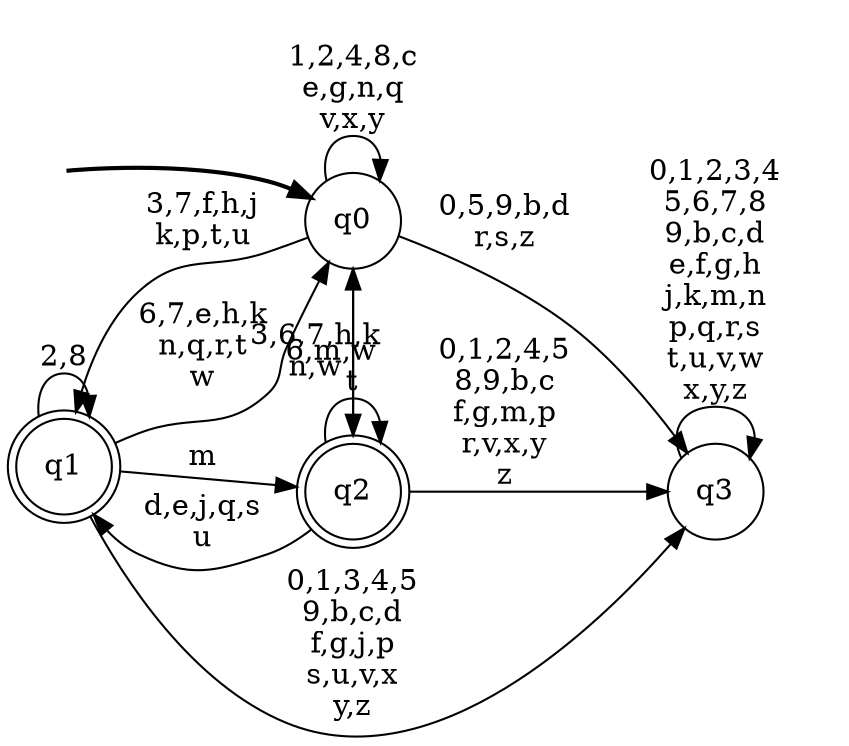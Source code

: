 digraph BlueStar {
__start0 [style = invis, shape = none, label = "", width = 0, height = 0];

rankdir=LR;
size="8,5";

s0 [style="filled", color="black", fillcolor="white" shape="circle", label="q0"];
s1 [style="rounded,filled", color="black", fillcolor="white" shape="doublecircle", label="q1"];
s2 [style="rounded,filled", color="black", fillcolor="white" shape="doublecircle", label="q2"];
s3 [style="filled", color="black", fillcolor="white" shape="circle", label="q3"];
subgraph cluster_main { 
	graph [pad=".75", ranksep="0.15", nodesep="0.15"];
	 style=invis; 
	__start0 -> s0 [penwidth=2];
}
s0 -> s0 [label="1,2,4,8,c\ne,g,n,q\nv,x,y"];
s0 -> s1 [label="3,7,f,h,j\nk,p,t,u"];
s0 -> s2 [label="6,m,w"];
s0 -> s3 [label="0,5,9,b,d\nr,s,z"];
s1 -> s0 [label="6,7,e,h,k\nn,q,r,t\nw"];
s1 -> s1 [label="2,8"];
s1 -> s2 [label="m"];
s1 -> s3 [label="0,1,3,4,5\n9,b,c,d\nf,g,j,p\ns,u,v,x\ny,z"];
s2 -> s0 [label="3,6,7,h,k\nn,w"];
s2 -> s1 [label="d,e,j,q,s\nu"];
s2 -> s2 [label="t"];
s2 -> s3 [label="0,1,2,4,5\n8,9,b,c\nf,g,m,p\nr,v,x,y\nz"];
s3 -> s3 [label="0,1,2,3,4\n5,6,7,8\n9,b,c,d\ne,f,g,h\nj,k,m,n\np,q,r,s\nt,u,v,w\nx,y,z"];

}